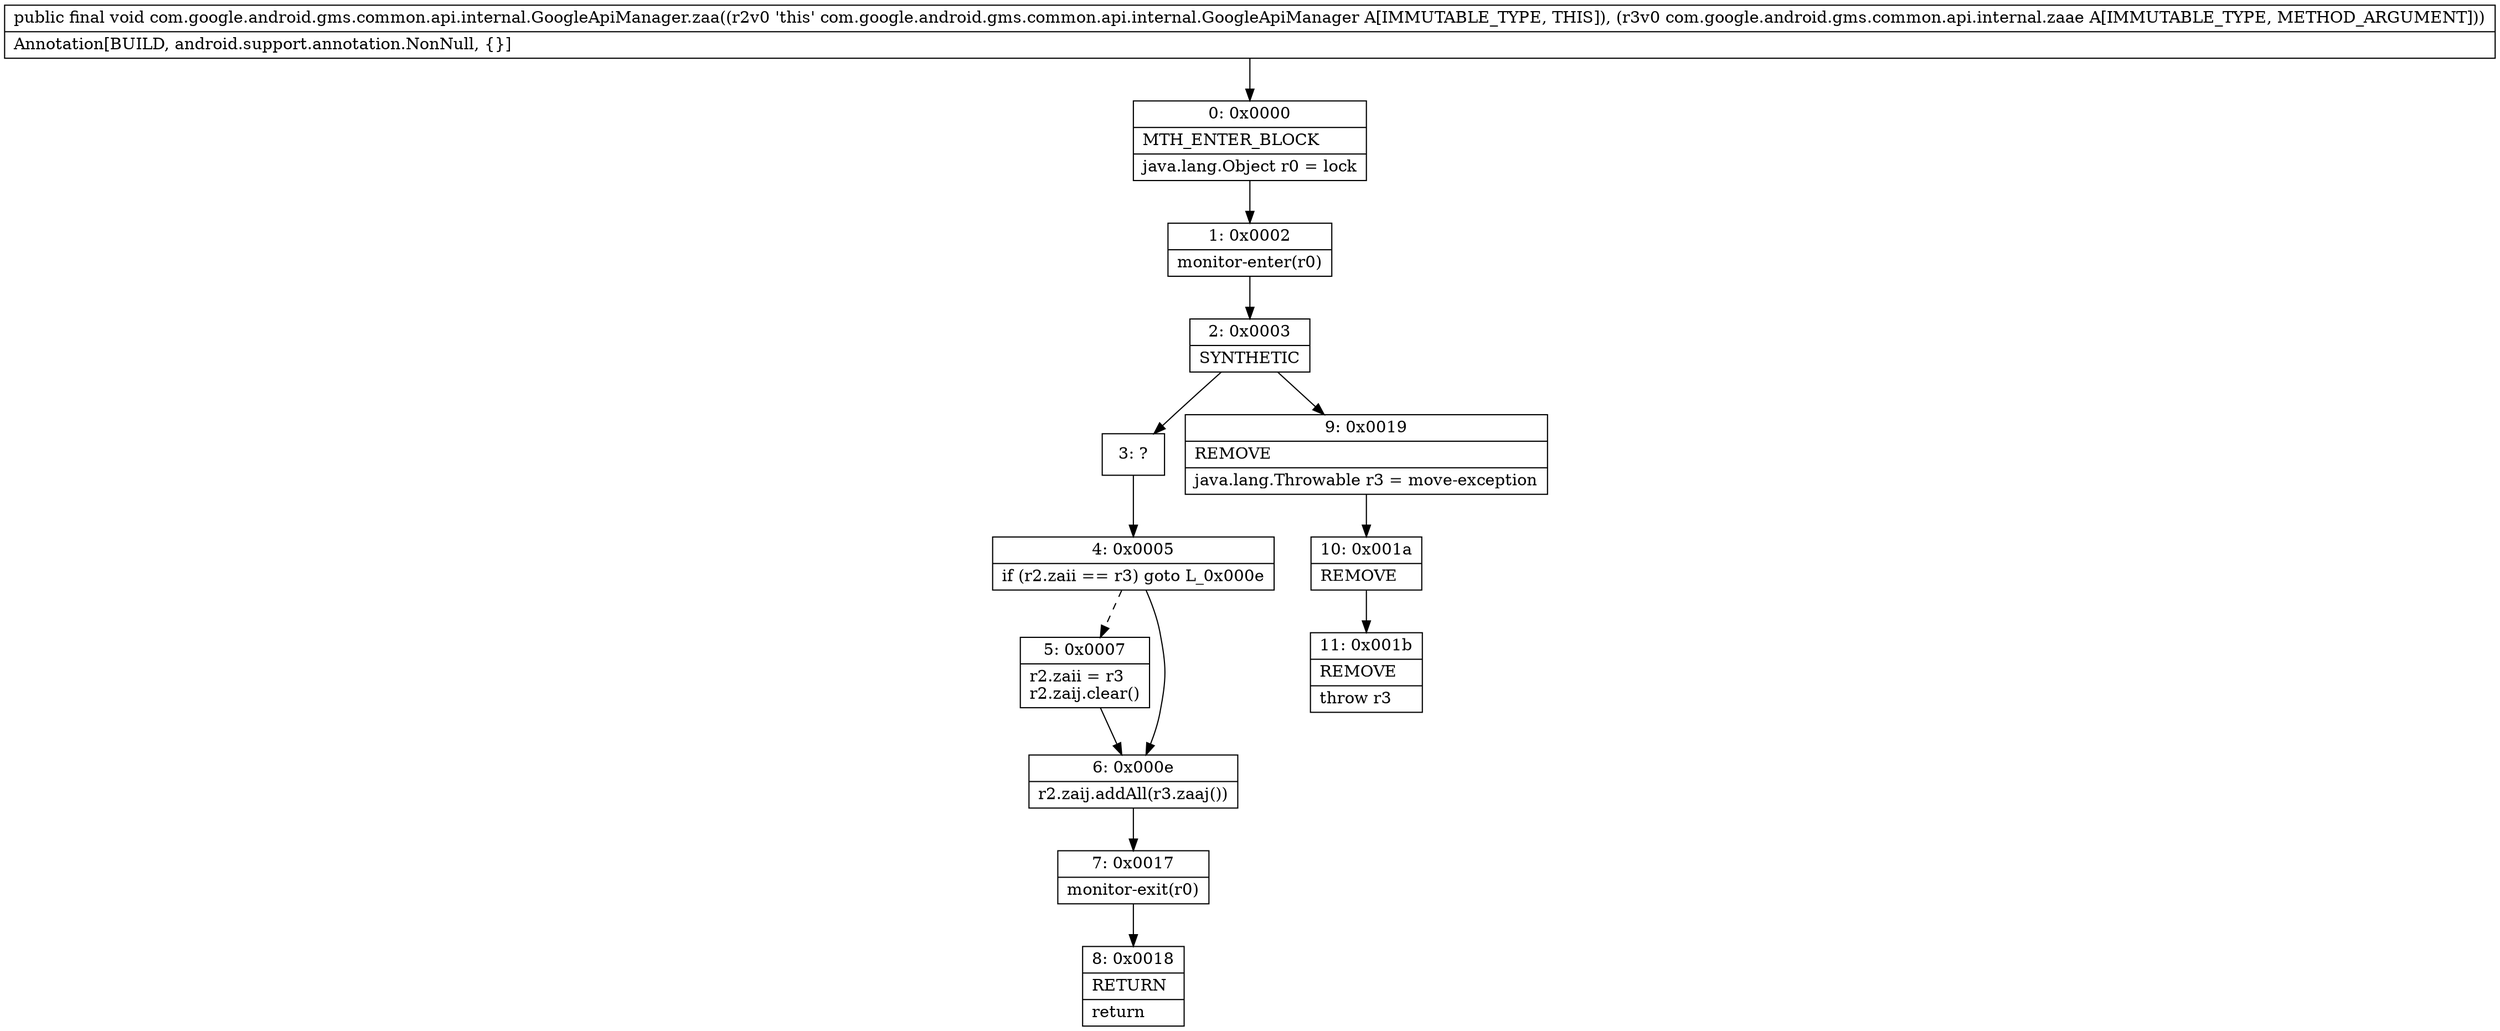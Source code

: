 digraph "CFG forcom.google.android.gms.common.api.internal.GoogleApiManager.zaa(Lcom\/google\/android\/gms\/common\/api\/internal\/zaae;)V" {
Node_0 [shape=record,label="{0\:\ 0x0000|MTH_ENTER_BLOCK\l|java.lang.Object r0 = lock\l}"];
Node_1 [shape=record,label="{1\:\ 0x0002|monitor\-enter(r0)\l}"];
Node_2 [shape=record,label="{2\:\ 0x0003|SYNTHETIC\l}"];
Node_3 [shape=record,label="{3\:\ ?}"];
Node_4 [shape=record,label="{4\:\ 0x0005|if (r2.zaii == r3) goto L_0x000e\l}"];
Node_5 [shape=record,label="{5\:\ 0x0007|r2.zaii = r3\lr2.zaij.clear()\l}"];
Node_6 [shape=record,label="{6\:\ 0x000e|r2.zaij.addAll(r3.zaaj())\l}"];
Node_7 [shape=record,label="{7\:\ 0x0017|monitor\-exit(r0)\l}"];
Node_8 [shape=record,label="{8\:\ 0x0018|RETURN\l|return\l}"];
Node_9 [shape=record,label="{9\:\ 0x0019|REMOVE\l|java.lang.Throwable r3 = move\-exception\l}"];
Node_10 [shape=record,label="{10\:\ 0x001a|REMOVE\l}"];
Node_11 [shape=record,label="{11\:\ 0x001b|REMOVE\l|throw r3\l}"];
MethodNode[shape=record,label="{public final void com.google.android.gms.common.api.internal.GoogleApiManager.zaa((r2v0 'this' com.google.android.gms.common.api.internal.GoogleApiManager A[IMMUTABLE_TYPE, THIS]), (r3v0 com.google.android.gms.common.api.internal.zaae A[IMMUTABLE_TYPE, METHOD_ARGUMENT]))  | Annotation[BUILD, android.support.annotation.NonNull, \{\}]\l}"];
MethodNode -> Node_0;
Node_0 -> Node_1;
Node_1 -> Node_2;
Node_2 -> Node_3;
Node_2 -> Node_9;
Node_3 -> Node_4;
Node_4 -> Node_5[style=dashed];
Node_4 -> Node_6;
Node_5 -> Node_6;
Node_6 -> Node_7;
Node_7 -> Node_8;
Node_9 -> Node_10;
Node_10 -> Node_11;
}

